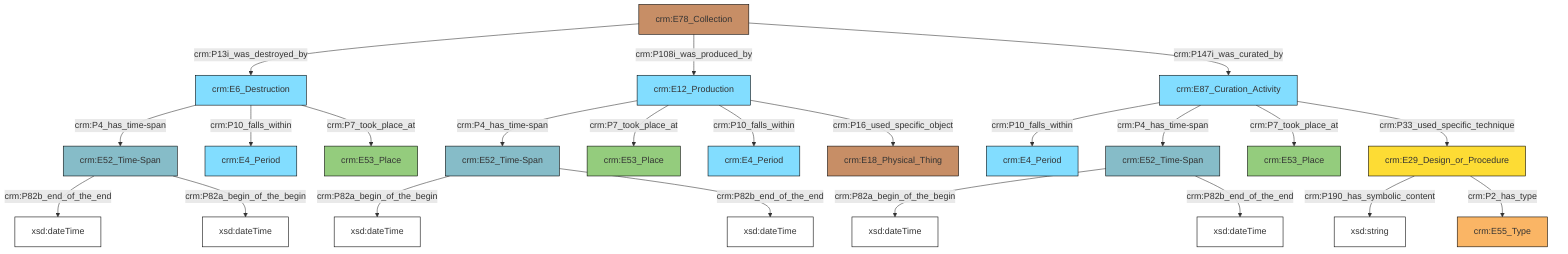 flowchart TD
classDef Literal fill:#ffffff,stroke:#000000,color:;
classDef Literal_URI fill:#ffffff,stroke:#000000,color:;
classDef crm_E1_CRM_Entity fill:#ffffff,stroke:#000000,color:;
classDef crm_E1_CRM_Entity_URI fill:#ffffff,stroke:#000000,color:;
classDef crm_E2_Temporal_Entity fill:#82ddff,stroke:#000000,color:;
classDef crm_E2_Temporal_Entity_URI fill:#d2effa,stroke:#000000,color:;
classDef crm_E55_Type fill:#fab565,stroke:#000000,color:;
classDef crm_E55_Type_URI fill:#fde7ce,stroke:#000000,color:;
classDef crm_E52_Time-Span fill:#86bcc8,stroke:#000000,color:;
classDef crm_E52_Time-Span_URI fill:#dcebef,stroke:#000000,color:;
classDef crm_E41_Appellation fill:#fef3ba,stroke:#000000,color:;
classDef crm_E41_Appellation_URI fill:#fffae6,stroke:#000000,color:;
classDef crm_E53_Place fill:#94cc7d,stroke:#000000,color:;
classDef crm_E53_Place_URI fill:#e1f1da,stroke:#000000,color:;
classDef crm_E77_Persistent_Item fill:#ffffff,stroke:#000000,color:;
classDef crm_E77_Persistent_Item_URI fill:#ffffff,stroke:#000000,color:;
classDef crm_E28_Conceptual_Object fill:#fddc34,stroke:#000000,color:;
classDef crm_E28_Conceptual_Object_URI fill:#fef6cd,stroke:#000000,color:;
classDef crm_E18_Physical_Thing fill:#c78e66,stroke:#000000,color:;
classDef crm_E18_Physical_Thing_URI fill:#e3c8b5,stroke:#000000,color:;
classDef crm_E39_Actor fill:#ffbdca,stroke:#000000,color:;
classDef crm_E39_Actor_URI fill:#ffe6eb,stroke:#000000,color:;
classDef crm_E54_Dimension fill:#b8b8b8,stroke:#000000,color:;
classDef crm_E54_Dimension_URI fill:#f2f2f2,stroke:#000000,color:;
classDef crm_E92_Spacetime_Volume fill:#cc80ff,stroke:#000000,color:;
classDef crm_E92_Spacetime_Volume_URI fill:#ebccff,stroke:#000000,color:;
classDef crm_E59_Primitive_Value fill:#f0f0f0,stroke:#000000,color:;
classDef crm_E59_Primitive_Value_URI fill:#f2f2f2,stroke:#000000,color:;
classDef crm_PC0_Typed_CRM_Property fill:#ffffff,stroke:#000000,color:;
classDef crm_PC0_Typed_CRM_Property_URI fill:#ffffff,stroke:#000000,color:;
classDef Multi fill:#cccccc,stroke:#000000,color:;
classDef Multi_URI fill:#cccccc,stroke:#000000,color:;
2["crm:E87_Curation_Activity"]:::crm_E2_Temporal_Entity -->|crm:P10_falls_within| 3["crm:E4_Period"]:::crm_E2_Temporal_Entity
4["crm:E52_Time-Span"]:::crm_E52_Time-Span -->|crm:P82b_end_of_the_end| 5["xsd:dateTime"]:::Literal
14["crm:E29_Design_or_Procedure"]:::crm_E28_Conceptual_Object -->|crm:P190_has_symbolic_content| 15["xsd:string"]:::Literal
6["crm:E52_Time-Span"]:::crm_E52_Time-Span -->|crm:P82a_begin_of_the_begin| 22["xsd:dateTime"]:::Literal
23["crm:E6_Destruction"]:::crm_E2_Temporal_Entity -->|crm:P4_has_time-span| 4["crm:E52_Time-Span"]:::crm_E52_Time-Span
25["crm:E12_Production"]:::crm_E2_Temporal_Entity -->|crm:P4_has_time-span| 26["crm:E52_Time-Span"]:::crm_E52_Time-Span
23["crm:E6_Destruction"]:::crm_E2_Temporal_Entity -->|crm:P10_falls_within| 20["crm:E4_Period"]:::crm_E2_Temporal_Entity
2["crm:E87_Curation_Activity"]:::crm_E2_Temporal_Entity -->|crm:P4_has_time-span| 6["crm:E52_Time-Span"]:::crm_E52_Time-Span
4["crm:E52_Time-Span"]:::crm_E52_Time-Span -->|crm:P82a_begin_of_the_begin| 28["xsd:dateTime"]:::Literal
8["crm:E78_Collection"]:::crm_E18_Physical_Thing -->|crm:P13i_was_destroyed_by| 23["crm:E6_Destruction"]:::crm_E2_Temporal_Entity
26["crm:E52_Time-Span"]:::crm_E52_Time-Span -->|crm:P82a_begin_of_the_begin| 31["xsd:dateTime"]:::Literal
26["crm:E52_Time-Span"]:::crm_E52_Time-Span -->|crm:P82b_end_of_the_end| 32["xsd:dateTime"]:::Literal
8["crm:E78_Collection"]:::crm_E18_Physical_Thing -->|crm:P108i_was_produced_by| 25["crm:E12_Production"]:::crm_E2_Temporal_Entity
14["crm:E29_Design_or_Procedure"]:::crm_E28_Conceptual_Object -->|crm:P2_has_type| 16["crm:E55_Type"]:::crm_E55_Type
2["crm:E87_Curation_Activity"]:::crm_E2_Temporal_Entity -->|crm:P7_took_place_at| 10["crm:E53_Place"]:::crm_E53_Place
8["crm:E78_Collection"]:::crm_E18_Physical_Thing -->|crm:P147i_was_curated_by| 2["crm:E87_Curation_Activity"]:::crm_E2_Temporal_Entity
25["crm:E12_Production"]:::crm_E2_Temporal_Entity -->|crm:P7_took_place_at| 0["crm:E53_Place"]:::crm_E53_Place
23["crm:E6_Destruction"]:::crm_E2_Temporal_Entity -->|crm:P7_took_place_at| 12["crm:E53_Place"]:::crm_E53_Place
25["crm:E12_Production"]:::crm_E2_Temporal_Entity -->|crm:P10_falls_within| 18["crm:E4_Period"]:::crm_E2_Temporal_Entity
25["crm:E12_Production"]:::crm_E2_Temporal_Entity -->|crm:P16_used_specific_object| 35["crm:E18_Physical_Thing"]:::crm_E18_Physical_Thing
6["crm:E52_Time-Span"]:::crm_E52_Time-Span -->|crm:P82b_end_of_the_end| 37["xsd:dateTime"]:::Literal
2["crm:E87_Curation_Activity"]:::crm_E2_Temporal_Entity -->|crm:P33_used_specific_technique| 14["crm:E29_Design_or_Procedure"]:::crm_E28_Conceptual_Object